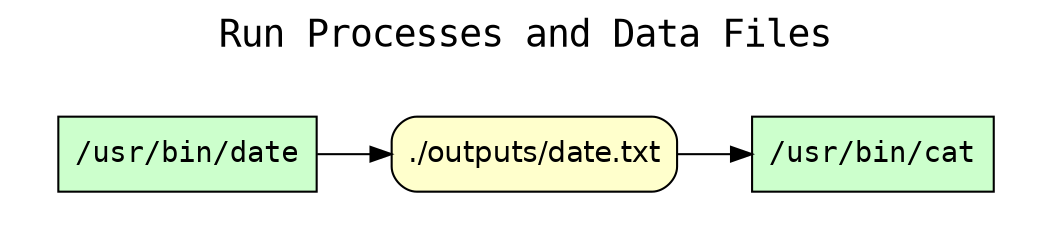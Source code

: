 
digraph cpr_run {
rankdir=LR
fontname=Courier; fontsize=18; labelloc=t
label="Run Processes and Data Files"

subgraph cluster_dataflow_graph { label=""; color=white; penwidth=0
subgraph cluster_dataflow_graph_inner { label=""; color=white

# data file nodes
node[shape=box style="rounded,filled" fillcolor="#FFFFCC" peripheries=1 fontname=Helvetica]
"http://cirss.illinois.edu/runs/0/fileresource/9" [label="./outputs/date.txt"]

# nodes for processes that read or write data files
node[shape=box style="filled" fillcolor="#CCFFCC" peripheries=1 fontname=Courier]
"http://cirss.illinois.edu/runs/0/process/2" [label="/bin/date"]
"http://cirss.illinois.edu/runs/0/process/2" [label="/usr/bin/date"]
"http://cirss.illinois.edu/runs/0/process/4" [label="/bin/cat"]
"http://cirss.illinois.edu/runs/0/process/4" [label="/usr/bin/cat"]

# process input file edges
"http://cirss.illinois.edu/runs/0/fileresource/9" -> "http://cirss.illinois.edu/runs/0/process/4"

# process output file edges
"http://cirss.illinois.edu/runs/0/process/2" -> "http://cirss.illinois.edu/runs/0/fileresource/9"

}}

}

